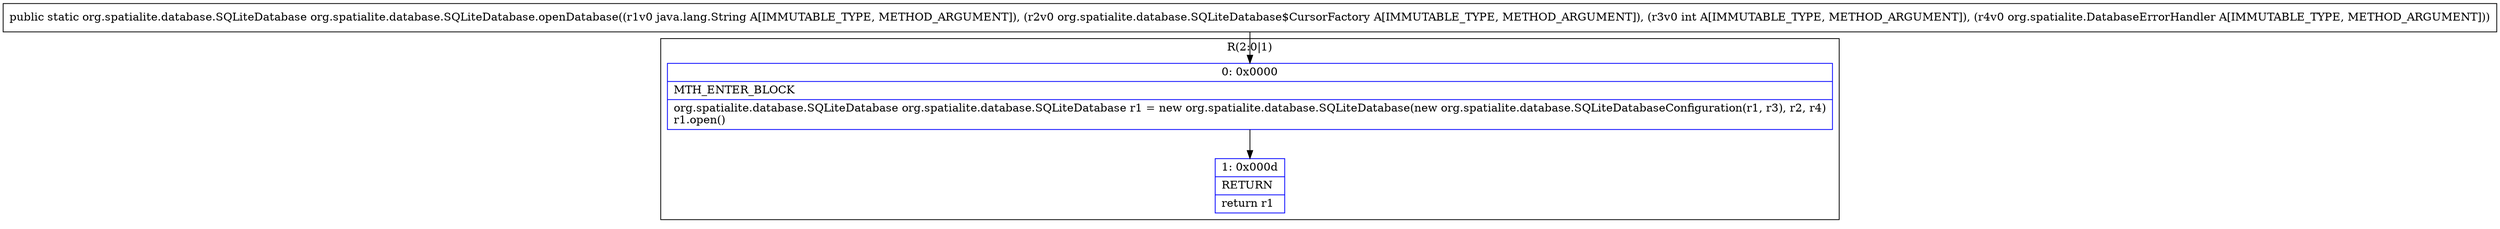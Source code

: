 digraph "CFG fororg.spatialite.database.SQLiteDatabase.openDatabase(Ljava\/lang\/String;Lorg\/spatialite\/database\/SQLiteDatabase$CursorFactory;ILorg\/spatialite\/DatabaseErrorHandler;)Lorg\/spatialite\/database\/SQLiteDatabase;" {
subgraph cluster_Region_2036943299 {
label = "R(2:0|1)";
node [shape=record,color=blue];
Node_0 [shape=record,label="{0\:\ 0x0000|MTH_ENTER_BLOCK\l|org.spatialite.database.SQLiteDatabase org.spatialite.database.SQLiteDatabase r1 = new org.spatialite.database.SQLiteDatabase(new org.spatialite.database.SQLiteDatabaseConfiguration(r1, r3), r2, r4)\lr1.open()\l}"];
Node_1 [shape=record,label="{1\:\ 0x000d|RETURN\l|return r1\l}"];
}
MethodNode[shape=record,label="{public static org.spatialite.database.SQLiteDatabase org.spatialite.database.SQLiteDatabase.openDatabase((r1v0 java.lang.String A[IMMUTABLE_TYPE, METHOD_ARGUMENT]), (r2v0 org.spatialite.database.SQLiteDatabase$CursorFactory A[IMMUTABLE_TYPE, METHOD_ARGUMENT]), (r3v0 int A[IMMUTABLE_TYPE, METHOD_ARGUMENT]), (r4v0 org.spatialite.DatabaseErrorHandler A[IMMUTABLE_TYPE, METHOD_ARGUMENT])) }"];
MethodNode -> Node_0;
Node_0 -> Node_1;
}

